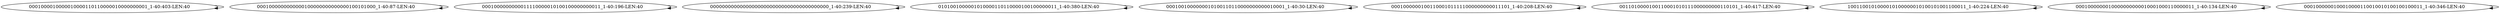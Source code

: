 digraph G {
    "0001000010000010000110110000010000000001_1-40:403-LEN:40" -> "0001000010000010000110110000010000000001_1-40:403-LEN:40";
    "0001000000000000100000000000000100101000_1-40:87-LEN:40" -> "0001000000000000100000000000000100101000_1-40:87-LEN:40";
    "0001000000000011110000010100100000000011_1-40:196-LEN:40" -> "0001000000000011110000010100100000000011_1-40:196-LEN:40";
    "0000000000000000000000000000000000000000_1-40:239-LEN:40" -> "0000000000000000000000000000000000000000_1-40:239-LEN:40";
    "0101001000001010000110110000100100000011_1-40:380-LEN:40" -> "0101001000001010000110110000100100000011_1-40:380-LEN:40";
    "0001001000000010100110110000000000010001_1-40:30-LEN:40" -> "0001001000000010100110110000000000010001_1-40:30-LEN:40";
    "0001000000100110001011111000000000011101_1-40:208-LEN:40" -> "0001000000100110001011111000000000011101_1-40:208-LEN:40";
    "0011010000100110001010111000000000110101_1-40:417-LEN:40" -> "0011010000100110001010111000000000110101_1-40:417-LEN:40";
    "1001100101000010100000010100101001100011_1-40:224-LEN:40" -> "1001100101000010100000010100101001100011_1-40:224-LEN:40";
    "0001000000010000000000010001000110000011_1-40:134-LEN:40" -> "0001000000010000000000010001000110000011_1-40:134-LEN:40";
    "0001000000100010000110010010100100100011_1-40:346-LEN:40" -> "0001000000100010000110010010100100100011_1-40:346-LEN:40";
}
